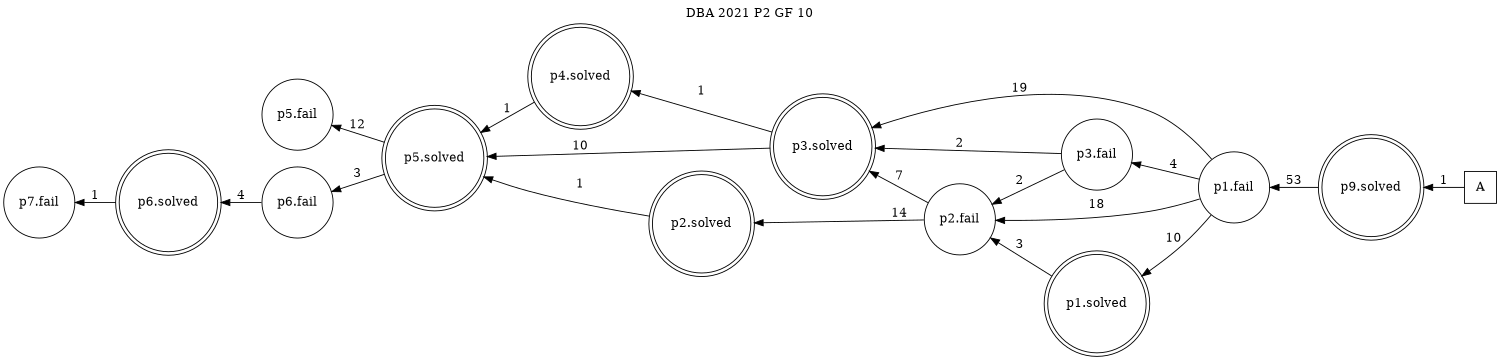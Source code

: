 digraph DBA_2021_P2_GF_10 {
labelloc="tl"
label= " DBA 2021 P2 GF 10 "
rankdir="RL";
graph [ size=" 10 , 10 !"]

"A" [shape="square" label="A"]
"p9.solved" [shape="doublecircle" label="p9.solved"]
"p1.fail" [shape="circle" label="p1.fail"]
"p1.solved" [shape="doublecircle" label="p1.solved"]
"p2.fail" [shape="circle" label="p2.fail"]
"p3.solved" [shape="doublecircle" label="p3.solved"]
"p3.fail" [shape="circle" label="p3.fail"]
"p4.solved" [shape="doublecircle" label="p4.solved"]
"p5.solved" [shape="doublecircle" label="p5.solved"]
"p2.solved" [shape="doublecircle" label="p2.solved"]
"p5.fail" [shape="circle" label="p5.fail"]
"p6.fail" [shape="circle" label="p6.fail"]
"p6.solved" [shape="doublecircle" label="p6.solved"]
"p7.fail" [shape="circle" label="p7.fail"]
"A" -> "p9.solved" [ label=1]
"p9.solved" -> "p1.fail" [ label=53]
"p1.fail" -> "p1.solved" [ label=10]
"p1.fail" -> "p2.fail" [ label=18]
"p1.fail" -> "p3.solved" [ label=19]
"p1.fail" -> "p3.fail" [ label=4]
"p1.solved" -> "p2.fail" [ label=3]
"p2.fail" -> "p3.solved" [ label=7]
"p2.fail" -> "p2.solved" [ label=14]
"p3.solved" -> "p4.solved" [ label=1]
"p3.solved" -> "p5.solved" [ label=10]
"p3.fail" -> "p2.fail" [ label=2]
"p3.fail" -> "p3.solved" [ label=2]
"p4.solved" -> "p5.solved" [ label=1]
"p5.solved" -> "p5.fail" [ label=12]
"p5.solved" -> "p6.fail" [ label=3]
"p2.solved" -> "p5.solved" [ label=1]
"p6.fail" -> "p6.solved" [ label=4]
"p6.solved" -> "p7.fail" [ label=1]
}
